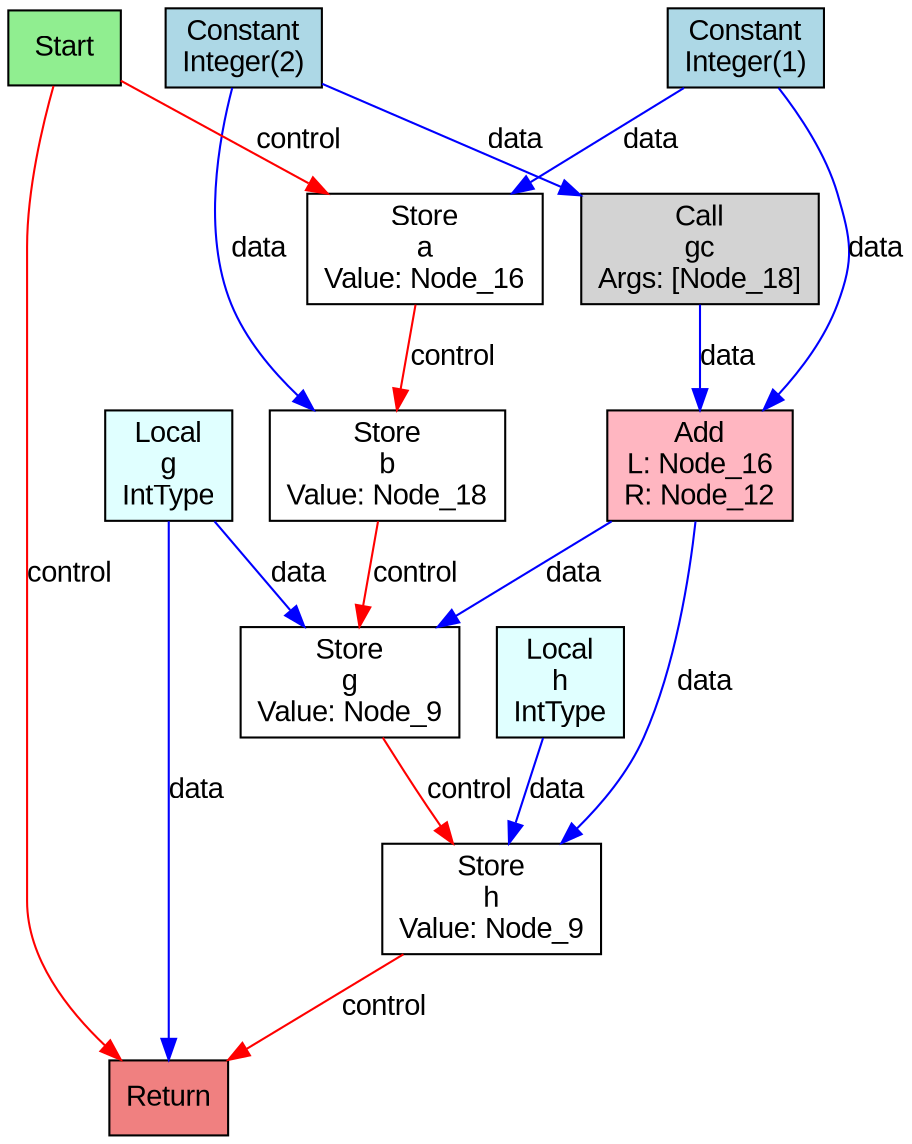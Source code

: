 digraph SoNir {
  rankdir=TB;
  node [shape=box, style=filled, fontname="Arial"];
  edge [fontname="Arial"];

  Node_10 [label="Store\ng\nValue: Node_9", fillcolor="white"];
  Node_11 [label="Local\nh\nIntType", fillcolor="lightcyan"];
  Node_18 [label="Constant\nInteger(2)", fillcolor="lightblue"];
  Node_16 [label="Constant\nInteger(1)", fillcolor="lightblue"];
  Node_15 [label="Return", fillcolor="lightcoral"];
  Node_3 [label="Store\na\nValue: Node_16", fillcolor="white"];
  Node_0 [label="Start", fillcolor="lightgreen"];
  Node_7 [label="Local\ng\nIntType", fillcolor="lightcyan"];
  Node_6 [label="Store\nb\nValue: Node_18", fillcolor="white"];
  Node_9 [label="Add\nL: Node_16\nR: Node_12", fillcolor="lightpink"];
  Node_12 [label="Call\ngc\nArgs: [Node_18]", fillcolor="lightgray"];
  Node_14 [label="Store\nh\nValue: Node_9", fillcolor="white"];

  Node_0 -> Node_3 [label="control", color="red"];
  Node_3 -> Node_6 [label="control", color="red"];
  Node_7 -> Node_10 [label="data", color="blue"];
  Node_9 -> Node_10 [label="data", color="blue"];
  Node_6 -> Node_10 [label="control", color="red"];
  Node_11 -> Node_14 [label="data", color="blue"];
  Node_10 -> Node_14 [label="control", color="red"];
  Node_7 -> Node_15 [label="data", color="blue"];
  Node_0 -> Node_15 [label="control", color="red"];
  Node_14 -> Node_15 [label="control", color="red"];
  Node_16 -> Node_3 [label="data", color="blue"];
  Node_18 -> Node_6 [label="data", color="blue"];
  Node_18 -> Node_12 [label="data", color="blue"];
  Node_12 -> Node_9 [label="data", color="blue"];
  Node_9 -> Node_14 [label="data", color="blue"];
  Node_16 -> Node_9 [label="data", color="blue"];
}
